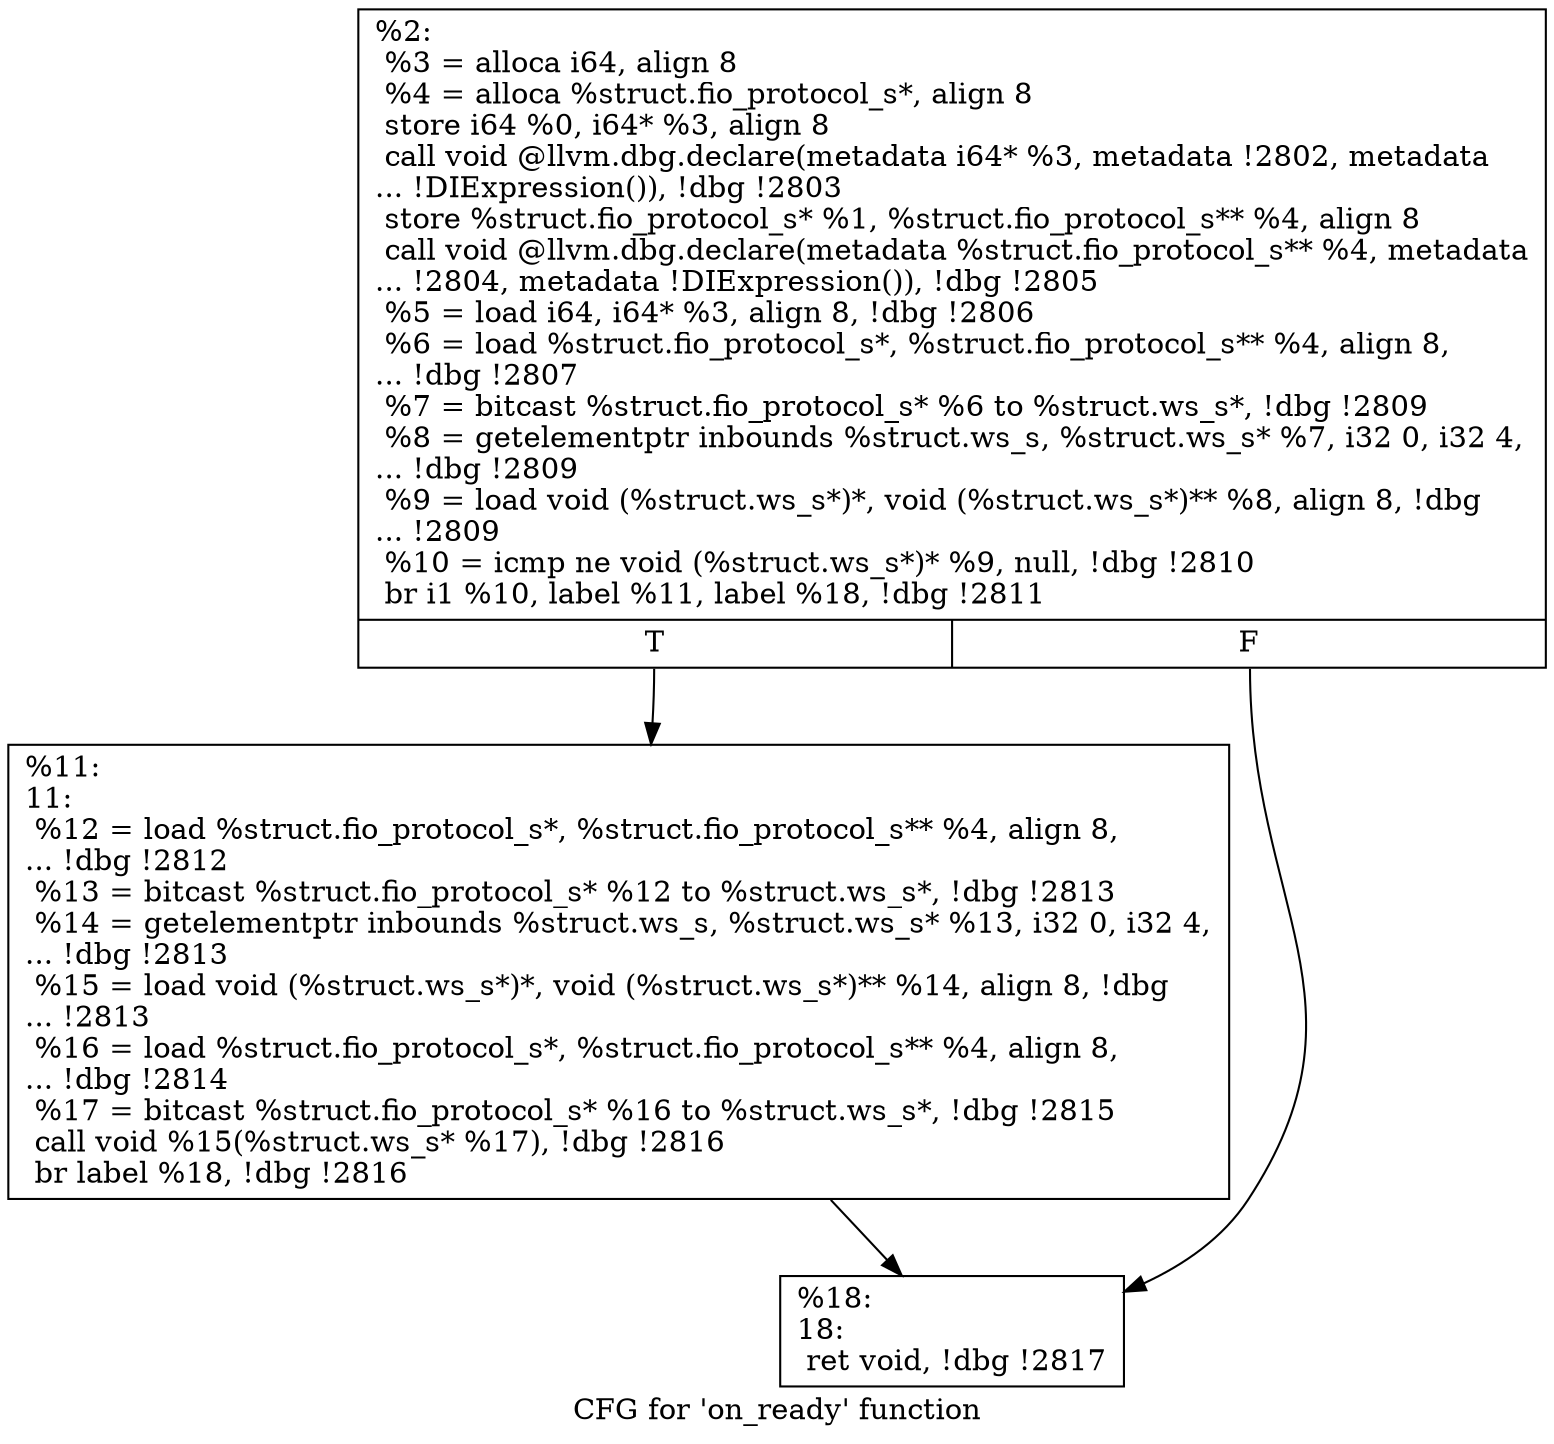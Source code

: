digraph "CFG for 'on_ready' function" {
	label="CFG for 'on_ready' function";

	Node0x55685259d630 [shape=record,label="{%2:\l  %3 = alloca i64, align 8\l  %4 = alloca %struct.fio_protocol_s*, align 8\l  store i64 %0, i64* %3, align 8\l  call void @llvm.dbg.declare(metadata i64* %3, metadata !2802, metadata\l... !DIExpression()), !dbg !2803\l  store %struct.fio_protocol_s* %1, %struct.fio_protocol_s** %4, align 8\l  call void @llvm.dbg.declare(metadata %struct.fio_protocol_s** %4, metadata\l... !2804, metadata !DIExpression()), !dbg !2805\l  %5 = load i64, i64* %3, align 8, !dbg !2806\l  %6 = load %struct.fio_protocol_s*, %struct.fio_protocol_s** %4, align 8,\l... !dbg !2807\l  %7 = bitcast %struct.fio_protocol_s* %6 to %struct.ws_s*, !dbg !2809\l  %8 = getelementptr inbounds %struct.ws_s, %struct.ws_s* %7, i32 0, i32 4,\l... !dbg !2809\l  %9 = load void (%struct.ws_s*)*, void (%struct.ws_s*)** %8, align 8, !dbg\l... !2809\l  %10 = icmp ne void (%struct.ws_s*)* %9, null, !dbg !2810\l  br i1 %10, label %11, label %18, !dbg !2811\l|{<s0>T|<s1>F}}"];
	Node0x55685259d630:s0 -> Node0x5568525a38e0;
	Node0x55685259d630:s1 -> Node0x5568525a3930;
	Node0x5568525a38e0 [shape=record,label="{%11:\l11:                                               \l  %12 = load %struct.fio_protocol_s*, %struct.fio_protocol_s** %4, align 8,\l... !dbg !2812\l  %13 = bitcast %struct.fio_protocol_s* %12 to %struct.ws_s*, !dbg !2813\l  %14 = getelementptr inbounds %struct.ws_s, %struct.ws_s* %13, i32 0, i32 4,\l... !dbg !2813\l  %15 = load void (%struct.ws_s*)*, void (%struct.ws_s*)** %14, align 8, !dbg\l... !2813\l  %16 = load %struct.fio_protocol_s*, %struct.fio_protocol_s** %4, align 8,\l... !dbg !2814\l  %17 = bitcast %struct.fio_protocol_s* %16 to %struct.ws_s*, !dbg !2815\l  call void %15(%struct.ws_s* %17), !dbg !2816\l  br label %18, !dbg !2816\l}"];
	Node0x5568525a38e0 -> Node0x5568525a3930;
	Node0x5568525a3930 [shape=record,label="{%18:\l18:                                               \l  ret void, !dbg !2817\l}"];
}

